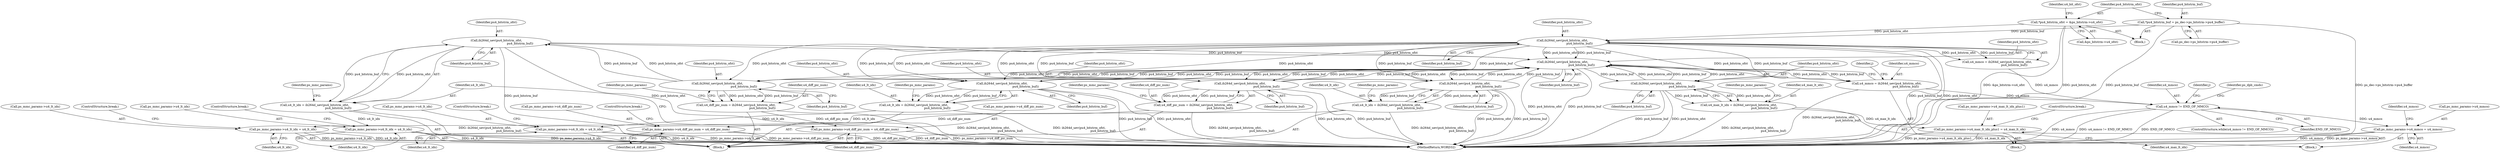 digraph "0_Android_6c327afb263837bc90760c55c6605b26161a4eb9@pointer" {
"1000310" [label="(Call,ih264d_uev(pu4_bitstrm_ofst,\n                                                   pu4_bitstrm_buf))"];
"1000300" [label="(Call,ih264d_uev(pu4_bitstrm_ofst,\n                                                         pu4_bitstrm_buf))"];
"1000356" [label="(Call,ih264d_uev(pu4_bitstrm_ofst,\n                                         pu4_bitstrm_buf))"];
"1000343" [label="(Call,ih264d_uev(pu4_bitstrm_ofst,\n                                                   pu4_bitstrm_buf))"];
"1000231" [label="(Call,ih264d_uev(pu4_bitstrm_ofst,\n                                     pu4_bitstrm_buf))"];
"1000135" [label="(Call,*pu4_bitstrm_ofst = &ps_bitstrm->u4_ofst)"];
"1000127" [label="(Call,*pu4_bitstrm_buf = ps_dec->ps_bitstrm->pu4_buffer)"];
"1000310" [label="(Call,ih264d_uev(pu4_bitstrm_ofst,\n                                                   pu4_bitstrm_buf))"];
"1000288" [label="(Call,ih264d_uev(pu4_bitstrm_ofst,\n                                                   pu4_bitstrm_buf))"];
"1000276" [label="(Call,ih264d_uev(pu4_bitstrm_ofst,\n                                                         pu4_bitstrm_buf))"];
"1000323" [label="(Call,ih264d_uev(pu4_bitstrm_ofst,\n                                                       pu4_bitstrm_buf))"];
"1000308" [label="(Call,u4_lt_idx = ih264d_uev(pu4_bitstrm_ofst,\n                                                   pu4_bitstrm_buf))"];
"1000313" [label="(Call,ps_mmc_params->u4_lt_idx = u4_lt_idx)"];
"1000274" [label="(Call,u4_diff_pic_num = ih264d_uev(pu4_bitstrm_ofst,\n                                                         pu4_bitstrm_buf))"];
"1000279" [label="(Call,ps_mmc_params->u4_diff_pic_num = u4_diff_pic_num)"];
"1000286" [label="(Call,u4_lt_idx = ih264d_uev(pu4_bitstrm_ofst,\n                                                   pu4_bitstrm_buf))"];
"1000291" [label="(Call,ps_mmc_params->u4_lt_idx = u4_lt_idx)"];
"1000298" [label="(Call,u4_diff_pic_num = ih264d_uev(pu4_bitstrm_ofst,\n                                                         pu4_bitstrm_buf))"];
"1000303" [label="(Call,ps_mmc_params->u4_diff_pic_num = u4_diff_pic_num)"];
"1000321" [label="(Call,u4_max_lt_idx = ih264d_uev(pu4_bitstrm_ofst,\n                                                       pu4_bitstrm_buf))"];
"1000326" [label="(Call,ps_mmc_params->u4_max_lt_idx_plus1 = u4_max_lt_idx)"];
"1000341" [label="(Call,u4_lt_idx = ih264d_uev(pu4_bitstrm_ofst,\n                                                   pu4_bitstrm_buf))"];
"1000346" [label="(Call,ps_mmc_params->u4_lt_idx = u4_lt_idx)"];
"1000354" [label="(Call,u4_mmco = ih264d_uev(pu4_bitstrm_ofst,\n                                         pu4_bitstrm_buf))"];
"1000235" [label="(Call,u4_mmco != END_OF_MMCO)"];
"1000265" [label="(Call,ps_mmc_params->u4_mmco = u4_mmco)"];
"1000303" [label="(Call,ps_mmc_params->u4_diff_pic_num = u4_diff_pic_num)"];
"1000143" [label="(Identifier,u4_bit_ofst)"];
"1000305" [label="(Identifier,ps_mmc_params)"];
"1000350" [label="(Identifier,u4_lt_idx)"];
"1000278" [label="(Identifier,pu4_bitstrm_buf)"];
"1000354" [label="(Call,u4_mmco = ih264d_uev(pu4_bitstrm_ofst,\n                                         pu4_bitstrm_buf))"];
"1000324" [label="(Identifier,pu4_bitstrm_ofst)"];
"1000281" [label="(Identifier,ps_mmc_params)"];
"1000315" [label="(Identifier,ps_mmc_params)"];
"1000231" [label="(Call,ih264d_uev(pu4_bitstrm_ofst,\n                                     pu4_bitstrm_buf))"];
"1000135" [label="(Call,*pu4_bitstrm_ofst = &ps_bitstrm->u4_ofst)"];
"1000265" [label="(Call,ps_mmc_params->u4_mmco = u4_mmco)"];
"1000328" [label="(Identifier,ps_mmc_params)"];
"1000314" [label="(Call,ps_mmc_params->u4_lt_idx)"];
"1000308" [label="(Call,u4_lt_idx = ih264d_uev(pu4_bitstrm_ofst,\n                                                   pu4_bitstrm_buf))"];
"1000322" [label="(Identifier,u4_max_lt_idx)"];
"1000279" [label="(Call,ps_mmc_params->u4_diff_pic_num = u4_diff_pic_num)"];
"1000292" [label="(Call,ps_mmc_params->u4_lt_idx)"];
"1000318" [label="(ControlStructure,break;)"];
"1000236" [label="(Identifier,u4_mmco)"];
"1000241" [label="(Identifier,j)"];
"1000342" [label="(Identifier,u4_lt_idx)"];
"1000312" [label="(Identifier,pu4_bitstrm_buf)"];
"1000341" [label="(Call,u4_lt_idx = ih264d_uev(pu4_bitstrm_ofst,\n                                                   pu4_bitstrm_buf))"];
"1000129" [label="(Call,ps_dec->ps_bitstrm->pu4_buffer)"];
"1000307" [label="(Identifier,u4_diff_pic_num)"];
"1000300" [label="(Call,ih264d_uev(pu4_bitstrm_ofst,\n                                                         pu4_bitstrm_buf))"];
"1000346" [label="(Call,ps_mmc_params->u4_lt_idx = u4_lt_idx)"];
"1000325" [label="(Identifier,pu4_bitstrm_buf)"];
"1000272" [label="(Block,)"];
"1000311" [label="(Identifier,pu4_bitstrm_ofst)"];
"1000296" [label="(ControlStructure,break;)"];
"1000330" [label="(Identifier,u4_max_lt_idx)"];
"1000289" [label="(Identifier,pu4_bitstrm_ofst)"];
"1000137" [label="(Call,&ps_bitstrm->u4_ofst)"];
"1000283" [label="(Identifier,u4_diff_pic_num)"];
"1000345" [label="(Identifier,pu4_bitstrm_buf)"];
"1000344" [label="(Identifier,pu4_bitstrm_ofst)"];
"1000103" [label="(Block,)"];
"1000295" [label="(Identifier,u4_lt_idx)"];
"1000347" [label="(Call,ps_mmc_params->u4_lt_idx)"];
"1000229" [label="(Call,u4_mmco = ih264d_uev(pu4_bitstrm_ofst,\n                                     pu4_bitstrm_buf))"];
"1000343" [label="(Call,ih264d_uev(pu4_bitstrm_ofst,\n                                                   pu4_bitstrm_buf))"];
"1000288" [label="(Call,ih264d_uev(pu4_bitstrm_ofst,\n                                                   pu4_bitstrm_buf))"];
"1000302" [label="(Identifier,pu4_bitstrm_buf)"];
"1000320" [label="(Block,)"];
"1000274" [label="(Call,u4_diff_pic_num = ih264d_uev(pu4_bitstrm_ofst,\n                                                         pu4_bitstrm_buf))"];
"1000238" [label="(Block,)"];
"1000277" [label="(Identifier,pu4_bitstrm_ofst)"];
"1000304" [label="(Call,ps_mmc_params->u4_diff_pic_num)"];
"1000276" [label="(Call,ih264d_uev(pu4_bitstrm_ofst,\n                                                         pu4_bitstrm_buf))"];
"1000313" [label="(Call,ps_mmc_params->u4_lt_idx = u4_lt_idx)"];
"1000348" [label="(Identifier,ps_mmc_params)"];
"1000323" [label="(Call,ih264d_uev(pu4_bitstrm_ofst,\n                                                       pu4_bitstrm_buf))"];
"1000290" [label="(Identifier,pu4_bitstrm_buf)"];
"1000327" [label="(Call,ps_mmc_params->u4_max_lt_idx_plus1)"];
"1000310" [label="(Call,ih264d_uev(pu4_bitstrm_ofst,\n                                                   pu4_bitstrm_buf))"];
"1000293" [label="(Identifier,ps_mmc_params)"];
"1000360" [label="(Identifier,j)"];
"1000351" [label="(ControlStructure,break;)"];
"1000271" [label="(Identifier,u4_mmco)"];
"1000269" [label="(Identifier,u4_mmco)"];
"1000232" [label="(Identifier,pu4_bitstrm_ofst)"];
"1000233" [label="(Identifier,pu4_bitstrm_buf)"];
"1000235" [label="(Call,u4_mmco != END_OF_MMCO)"];
"1000321" [label="(Call,u4_max_lt_idx = ih264d_uev(pu4_bitstrm_ofst,\n                                                       pu4_bitstrm_buf))"];
"1000309" [label="(Identifier,u4_lt_idx)"];
"1000286" [label="(Call,u4_lt_idx = ih264d_uev(pu4_bitstrm_ofst,\n                                                   pu4_bitstrm_buf))"];
"1000387" [label="(MethodReturn,WORD32)"];
"1000326" [label="(Call,ps_mmc_params->u4_max_lt_idx_plus1 = u4_max_lt_idx)"];
"1000331" [label="(ControlStructure,break;)"];
"1000357" [label="(Identifier,pu4_bitstrm_ofst)"];
"1000284" [label="(ControlStructure,break;)"];
"1000363" [label="(Identifier,ps_dpb_cmds)"];
"1000298" [label="(Call,u4_diff_pic_num = ih264d_uev(pu4_bitstrm_ofst,\n                                                         pu4_bitstrm_buf))"];
"1000136" [label="(Identifier,pu4_bitstrm_ofst)"];
"1000299" [label="(Identifier,u4_diff_pic_num)"];
"1000275" [label="(Identifier,u4_diff_pic_num)"];
"1000280" [label="(Call,ps_mmc_params->u4_diff_pic_num)"];
"1000266" [label="(Call,ps_mmc_params->u4_mmco)"];
"1000317" [label="(Identifier,u4_lt_idx)"];
"1000128" [label="(Identifier,pu4_bitstrm_buf)"];
"1000291" [label="(Call,ps_mmc_params->u4_lt_idx = u4_lt_idx)"];
"1000301" [label="(Identifier,pu4_bitstrm_ofst)"];
"1000358" [label="(Identifier,pu4_bitstrm_buf)"];
"1000355" [label="(Identifier,u4_mmco)"];
"1000234" [label="(ControlStructure,while(u4_mmco != END_OF_MMCO))"];
"1000287" [label="(Identifier,u4_lt_idx)"];
"1000237" [label="(Identifier,END_OF_MMCO)"];
"1000356" [label="(Call,ih264d_uev(pu4_bitstrm_ofst,\n                                         pu4_bitstrm_buf))"];
"1000127" [label="(Call,*pu4_bitstrm_buf = ps_dec->ps_bitstrm->pu4_buffer)"];
"1000310" -> "1000308"  [label="AST: "];
"1000310" -> "1000312"  [label="CFG: "];
"1000311" -> "1000310"  [label="AST: "];
"1000312" -> "1000310"  [label="AST: "];
"1000308" -> "1000310"  [label="CFG: "];
"1000310" -> "1000387"  [label="DDG: pu4_bitstrm_buf"];
"1000310" -> "1000387"  [label="DDG: pu4_bitstrm_ofst"];
"1000310" -> "1000308"  [label="DDG: pu4_bitstrm_ofst"];
"1000310" -> "1000308"  [label="DDG: pu4_bitstrm_buf"];
"1000300" -> "1000310"  [label="DDG: pu4_bitstrm_ofst"];
"1000300" -> "1000310"  [label="DDG: pu4_bitstrm_buf"];
"1000310" -> "1000356"  [label="DDG: pu4_bitstrm_ofst"];
"1000310" -> "1000356"  [label="DDG: pu4_bitstrm_buf"];
"1000300" -> "1000298"  [label="AST: "];
"1000300" -> "1000302"  [label="CFG: "];
"1000301" -> "1000300"  [label="AST: "];
"1000302" -> "1000300"  [label="AST: "];
"1000298" -> "1000300"  [label="CFG: "];
"1000300" -> "1000298"  [label="DDG: pu4_bitstrm_ofst"];
"1000300" -> "1000298"  [label="DDG: pu4_bitstrm_buf"];
"1000356" -> "1000300"  [label="DDG: pu4_bitstrm_ofst"];
"1000356" -> "1000300"  [label="DDG: pu4_bitstrm_buf"];
"1000231" -> "1000300"  [label="DDG: pu4_bitstrm_ofst"];
"1000231" -> "1000300"  [label="DDG: pu4_bitstrm_buf"];
"1000356" -> "1000354"  [label="AST: "];
"1000356" -> "1000358"  [label="CFG: "];
"1000357" -> "1000356"  [label="AST: "];
"1000358" -> "1000356"  [label="AST: "];
"1000354" -> "1000356"  [label="CFG: "];
"1000356" -> "1000387"  [label="DDG: pu4_bitstrm_ofst"];
"1000356" -> "1000387"  [label="DDG: pu4_bitstrm_buf"];
"1000356" -> "1000276"  [label="DDG: pu4_bitstrm_ofst"];
"1000356" -> "1000276"  [label="DDG: pu4_bitstrm_buf"];
"1000356" -> "1000288"  [label="DDG: pu4_bitstrm_ofst"];
"1000356" -> "1000288"  [label="DDG: pu4_bitstrm_buf"];
"1000356" -> "1000323"  [label="DDG: pu4_bitstrm_ofst"];
"1000356" -> "1000323"  [label="DDG: pu4_bitstrm_buf"];
"1000356" -> "1000343"  [label="DDG: pu4_bitstrm_ofst"];
"1000356" -> "1000343"  [label="DDG: pu4_bitstrm_buf"];
"1000356" -> "1000354"  [label="DDG: pu4_bitstrm_ofst"];
"1000356" -> "1000354"  [label="DDG: pu4_bitstrm_buf"];
"1000343" -> "1000356"  [label="DDG: pu4_bitstrm_ofst"];
"1000343" -> "1000356"  [label="DDG: pu4_bitstrm_buf"];
"1000288" -> "1000356"  [label="DDG: pu4_bitstrm_ofst"];
"1000288" -> "1000356"  [label="DDG: pu4_bitstrm_buf"];
"1000276" -> "1000356"  [label="DDG: pu4_bitstrm_ofst"];
"1000276" -> "1000356"  [label="DDG: pu4_bitstrm_buf"];
"1000323" -> "1000356"  [label="DDG: pu4_bitstrm_ofst"];
"1000323" -> "1000356"  [label="DDG: pu4_bitstrm_buf"];
"1000231" -> "1000356"  [label="DDG: pu4_bitstrm_ofst"];
"1000231" -> "1000356"  [label="DDG: pu4_bitstrm_buf"];
"1000343" -> "1000341"  [label="AST: "];
"1000343" -> "1000345"  [label="CFG: "];
"1000344" -> "1000343"  [label="AST: "];
"1000345" -> "1000343"  [label="AST: "];
"1000341" -> "1000343"  [label="CFG: "];
"1000343" -> "1000387"  [label="DDG: pu4_bitstrm_ofst"];
"1000343" -> "1000387"  [label="DDG: pu4_bitstrm_buf"];
"1000343" -> "1000341"  [label="DDG: pu4_bitstrm_ofst"];
"1000343" -> "1000341"  [label="DDG: pu4_bitstrm_buf"];
"1000231" -> "1000343"  [label="DDG: pu4_bitstrm_ofst"];
"1000231" -> "1000343"  [label="DDG: pu4_bitstrm_buf"];
"1000231" -> "1000229"  [label="AST: "];
"1000231" -> "1000233"  [label="CFG: "];
"1000232" -> "1000231"  [label="AST: "];
"1000233" -> "1000231"  [label="AST: "];
"1000229" -> "1000231"  [label="CFG: "];
"1000231" -> "1000387"  [label="DDG: pu4_bitstrm_buf"];
"1000231" -> "1000387"  [label="DDG: pu4_bitstrm_ofst"];
"1000231" -> "1000229"  [label="DDG: pu4_bitstrm_ofst"];
"1000231" -> "1000229"  [label="DDG: pu4_bitstrm_buf"];
"1000135" -> "1000231"  [label="DDG: pu4_bitstrm_ofst"];
"1000127" -> "1000231"  [label="DDG: pu4_bitstrm_buf"];
"1000231" -> "1000276"  [label="DDG: pu4_bitstrm_ofst"];
"1000231" -> "1000276"  [label="DDG: pu4_bitstrm_buf"];
"1000231" -> "1000288"  [label="DDG: pu4_bitstrm_ofst"];
"1000231" -> "1000288"  [label="DDG: pu4_bitstrm_buf"];
"1000231" -> "1000323"  [label="DDG: pu4_bitstrm_ofst"];
"1000231" -> "1000323"  [label="DDG: pu4_bitstrm_buf"];
"1000135" -> "1000103"  [label="AST: "];
"1000135" -> "1000137"  [label="CFG: "];
"1000136" -> "1000135"  [label="AST: "];
"1000137" -> "1000135"  [label="AST: "];
"1000143" -> "1000135"  [label="CFG: "];
"1000135" -> "1000387"  [label="DDG: pu4_bitstrm_ofst"];
"1000135" -> "1000387"  [label="DDG: &ps_bitstrm->u4_ofst"];
"1000127" -> "1000103"  [label="AST: "];
"1000127" -> "1000129"  [label="CFG: "];
"1000128" -> "1000127"  [label="AST: "];
"1000129" -> "1000127"  [label="AST: "];
"1000136" -> "1000127"  [label="CFG: "];
"1000127" -> "1000387"  [label="DDG: ps_dec->ps_bitstrm->pu4_buffer"];
"1000127" -> "1000387"  [label="DDG: pu4_bitstrm_buf"];
"1000288" -> "1000286"  [label="AST: "];
"1000288" -> "1000290"  [label="CFG: "];
"1000289" -> "1000288"  [label="AST: "];
"1000290" -> "1000288"  [label="AST: "];
"1000286" -> "1000288"  [label="CFG: "];
"1000288" -> "1000387"  [label="DDG: pu4_bitstrm_buf"];
"1000288" -> "1000387"  [label="DDG: pu4_bitstrm_ofst"];
"1000288" -> "1000286"  [label="DDG: pu4_bitstrm_ofst"];
"1000288" -> "1000286"  [label="DDG: pu4_bitstrm_buf"];
"1000276" -> "1000274"  [label="AST: "];
"1000276" -> "1000278"  [label="CFG: "];
"1000277" -> "1000276"  [label="AST: "];
"1000278" -> "1000276"  [label="AST: "];
"1000274" -> "1000276"  [label="CFG: "];
"1000276" -> "1000387"  [label="DDG: pu4_bitstrm_buf"];
"1000276" -> "1000387"  [label="DDG: pu4_bitstrm_ofst"];
"1000276" -> "1000274"  [label="DDG: pu4_bitstrm_ofst"];
"1000276" -> "1000274"  [label="DDG: pu4_bitstrm_buf"];
"1000323" -> "1000321"  [label="AST: "];
"1000323" -> "1000325"  [label="CFG: "];
"1000324" -> "1000323"  [label="AST: "];
"1000325" -> "1000323"  [label="AST: "];
"1000321" -> "1000323"  [label="CFG: "];
"1000323" -> "1000387"  [label="DDG: pu4_bitstrm_ofst"];
"1000323" -> "1000387"  [label="DDG: pu4_bitstrm_buf"];
"1000323" -> "1000321"  [label="DDG: pu4_bitstrm_ofst"];
"1000323" -> "1000321"  [label="DDG: pu4_bitstrm_buf"];
"1000308" -> "1000272"  [label="AST: "];
"1000309" -> "1000308"  [label="AST: "];
"1000315" -> "1000308"  [label="CFG: "];
"1000308" -> "1000387"  [label="DDG: ih264d_uev(pu4_bitstrm_ofst,\n                                                   pu4_bitstrm_buf)"];
"1000308" -> "1000313"  [label="DDG: u4_lt_idx"];
"1000313" -> "1000272"  [label="AST: "];
"1000313" -> "1000317"  [label="CFG: "];
"1000314" -> "1000313"  [label="AST: "];
"1000317" -> "1000313"  [label="AST: "];
"1000318" -> "1000313"  [label="CFG: "];
"1000313" -> "1000387"  [label="DDG: ps_mmc_params->u4_lt_idx"];
"1000313" -> "1000387"  [label="DDG: u4_lt_idx"];
"1000274" -> "1000272"  [label="AST: "];
"1000275" -> "1000274"  [label="AST: "];
"1000281" -> "1000274"  [label="CFG: "];
"1000274" -> "1000387"  [label="DDG: ih264d_uev(pu4_bitstrm_ofst,\n                                                         pu4_bitstrm_buf)"];
"1000274" -> "1000279"  [label="DDG: u4_diff_pic_num"];
"1000279" -> "1000272"  [label="AST: "];
"1000279" -> "1000283"  [label="CFG: "];
"1000280" -> "1000279"  [label="AST: "];
"1000283" -> "1000279"  [label="AST: "];
"1000284" -> "1000279"  [label="CFG: "];
"1000279" -> "1000387"  [label="DDG: ps_mmc_params->u4_diff_pic_num"];
"1000279" -> "1000387"  [label="DDG: u4_diff_pic_num"];
"1000286" -> "1000272"  [label="AST: "];
"1000287" -> "1000286"  [label="AST: "];
"1000293" -> "1000286"  [label="CFG: "];
"1000286" -> "1000387"  [label="DDG: ih264d_uev(pu4_bitstrm_ofst,\n                                                   pu4_bitstrm_buf)"];
"1000286" -> "1000291"  [label="DDG: u4_lt_idx"];
"1000291" -> "1000272"  [label="AST: "];
"1000291" -> "1000295"  [label="CFG: "];
"1000292" -> "1000291"  [label="AST: "];
"1000295" -> "1000291"  [label="AST: "];
"1000296" -> "1000291"  [label="CFG: "];
"1000291" -> "1000387"  [label="DDG: ps_mmc_params->u4_lt_idx"];
"1000291" -> "1000387"  [label="DDG: u4_lt_idx"];
"1000298" -> "1000272"  [label="AST: "];
"1000299" -> "1000298"  [label="AST: "];
"1000305" -> "1000298"  [label="CFG: "];
"1000298" -> "1000387"  [label="DDG: ih264d_uev(pu4_bitstrm_ofst,\n                                                         pu4_bitstrm_buf)"];
"1000298" -> "1000303"  [label="DDG: u4_diff_pic_num"];
"1000303" -> "1000272"  [label="AST: "];
"1000303" -> "1000307"  [label="CFG: "];
"1000304" -> "1000303"  [label="AST: "];
"1000307" -> "1000303"  [label="AST: "];
"1000309" -> "1000303"  [label="CFG: "];
"1000303" -> "1000387"  [label="DDG: u4_diff_pic_num"];
"1000303" -> "1000387"  [label="DDG: ps_mmc_params->u4_diff_pic_num"];
"1000321" -> "1000320"  [label="AST: "];
"1000322" -> "1000321"  [label="AST: "];
"1000328" -> "1000321"  [label="CFG: "];
"1000321" -> "1000387"  [label="DDG: ih264d_uev(pu4_bitstrm_ofst,\n                                                       pu4_bitstrm_buf)"];
"1000321" -> "1000326"  [label="DDG: u4_max_lt_idx"];
"1000326" -> "1000320"  [label="AST: "];
"1000326" -> "1000330"  [label="CFG: "];
"1000327" -> "1000326"  [label="AST: "];
"1000330" -> "1000326"  [label="AST: "];
"1000331" -> "1000326"  [label="CFG: "];
"1000326" -> "1000387"  [label="DDG: u4_max_lt_idx"];
"1000326" -> "1000387"  [label="DDG: ps_mmc_params->u4_max_lt_idx_plus1"];
"1000341" -> "1000272"  [label="AST: "];
"1000342" -> "1000341"  [label="AST: "];
"1000348" -> "1000341"  [label="CFG: "];
"1000341" -> "1000387"  [label="DDG: ih264d_uev(pu4_bitstrm_ofst,\n                                                   pu4_bitstrm_buf)"];
"1000341" -> "1000346"  [label="DDG: u4_lt_idx"];
"1000346" -> "1000272"  [label="AST: "];
"1000346" -> "1000350"  [label="CFG: "];
"1000347" -> "1000346"  [label="AST: "];
"1000350" -> "1000346"  [label="AST: "];
"1000351" -> "1000346"  [label="CFG: "];
"1000346" -> "1000387"  [label="DDG: ps_mmc_params->u4_lt_idx"];
"1000346" -> "1000387"  [label="DDG: u4_lt_idx"];
"1000354" -> "1000238"  [label="AST: "];
"1000355" -> "1000354"  [label="AST: "];
"1000360" -> "1000354"  [label="CFG: "];
"1000354" -> "1000387"  [label="DDG: ih264d_uev(pu4_bitstrm_ofst,\n                                         pu4_bitstrm_buf)"];
"1000354" -> "1000235"  [label="DDG: u4_mmco"];
"1000235" -> "1000234"  [label="AST: "];
"1000235" -> "1000237"  [label="CFG: "];
"1000236" -> "1000235"  [label="AST: "];
"1000237" -> "1000235"  [label="AST: "];
"1000241" -> "1000235"  [label="CFG: "];
"1000363" -> "1000235"  [label="CFG: "];
"1000235" -> "1000387"  [label="DDG: END_OF_MMCO"];
"1000235" -> "1000387"  [label="DDG: u4_mmco"];
"1000235" -> "1000387"  [label="DDG: u4_mmco != END_OF_MMCO"];
"1000229" -> "1000235"  [label="DDG: u4_mmco"];
"1000235" -> "1000265"  [label="DDG: u4_mmco"];
"1000265" -> "1000238"  [label="AST: "];
"1000265" -> "1000269"  [label="CFG: "];
"1000266" -> "1000265"  [label="AST: "];
"1000269" -> "1000265"  [label="AST: "];
"1000271" -> "1000265"  [label="CFG: "];
"1000265" -> "1000387"  [label="DDG: u4_mmco"];
"1000265" -> "1000387"  [label="DDG: ps_mmc_params->u4_mmco"];
}
